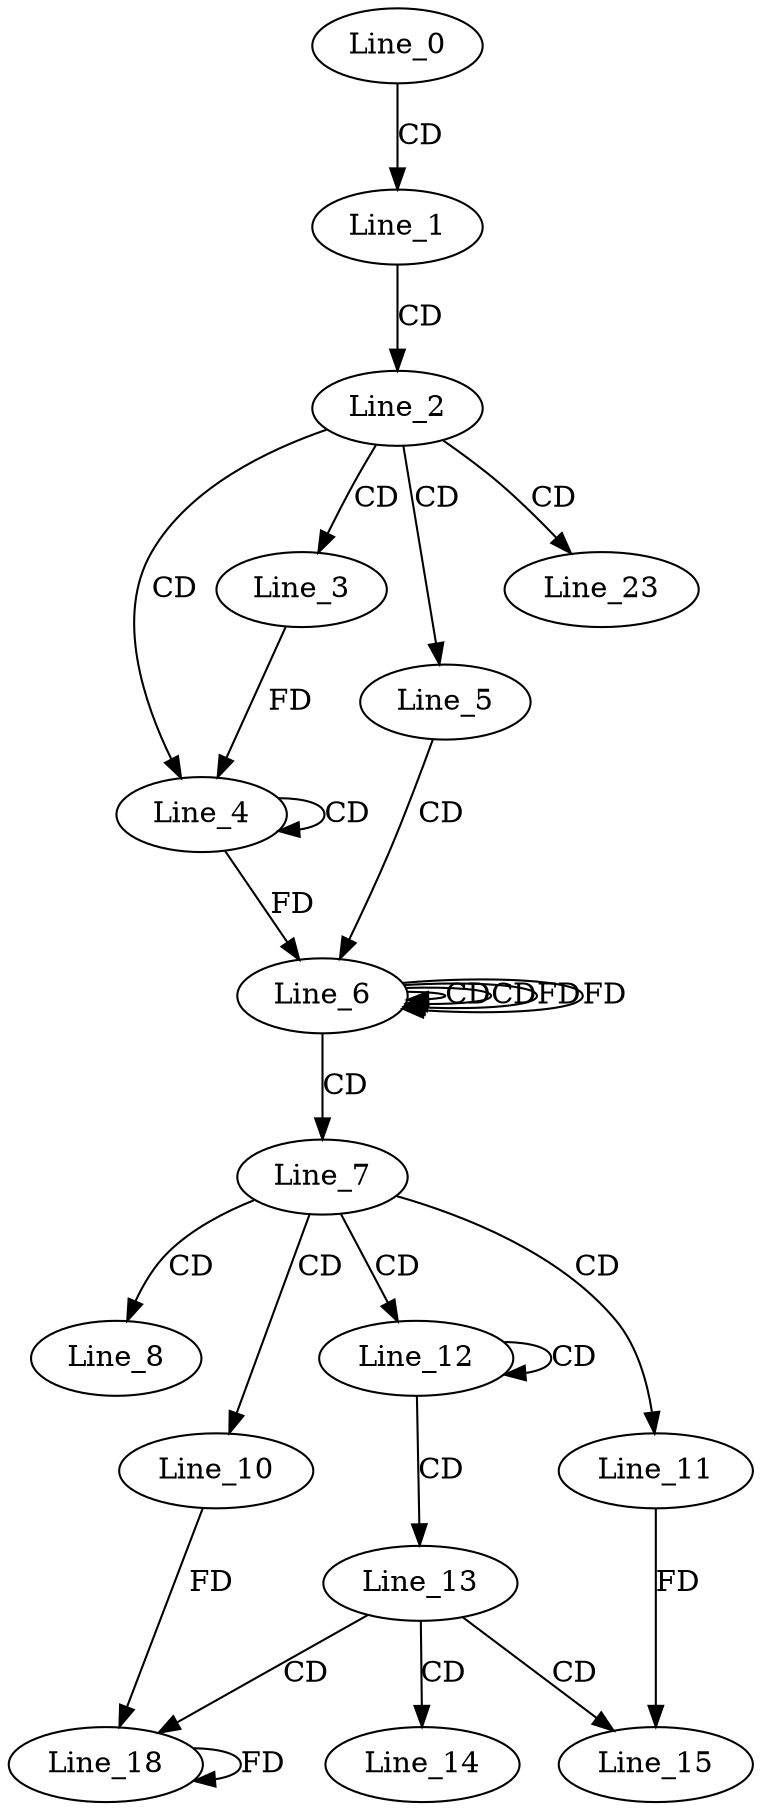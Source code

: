 digraph G {
  Line_0;
  Line_1;
  Line_2;
  Line_3;
  Line_4;
  Line_4;
  Line_5;
  Line_6;
  Line_6;
  Line_6;
  Line_7;
  Line_8;
  Line_10;
  Line_11;
  Line_12;
  Line_13;
  Line_14;
  Line_15;
  Line_18;
  Line_23;
  Line_0 -> Line_1 [ label="CD" ];
  Line_1 -> Line_2 [ label="CD" ];
  Line_2 -> Line_3 [ label="CD" ];
  Line_2 -> Line_4 [ label="CD" ];
  Line_4 -> Line_4 [ label="CD" ];
  Line_3 -> Line_4 [ label="FD" ];
  Line_2 -> Line_5 [ label="CD" ];
  Line_5 -> Line_6 [ label="CD" ];
  Line_6 -> Line_6 [ label="CD" ];
  Line_4 -> Line_6 [ label="FD" ];
  Line_6 -> Line_6 [ label="CD" ];
  Line_6 -> Line_6 [ label="FD" ];
  Line_6 -> Line_7 [ label="CD" ];
  Line_7 -> Line_8 [ label="CD" ];
  Line_7 -> Line_10 [ label="CD" ];
  Line_7 -> Line_11 [ label="CD" ];
  Line_7 -> Line_12 [ label="CD" ];
  Line_12 -> Line_12 [ label="CD" ];
  Line_12 -> Line_13 [ label="CD" ];
  Line_13 -> Line_14 [ label="CD" ];
  Line_13 -> Line_15 [ label="CD" ];
  Line_11 -> Line_15 [ label="FD" ];
  Line_13 -> Line_18 [ label="CD" ];
  Line_18 -> Line_18 [ label="FD" ];
  Line_10 -> Line_18 [ label="FD" ];
  Line_2 -> Line_23 [ label="CD" ];
  Line_6 -> Line_6 [ label="FD" ];
}
